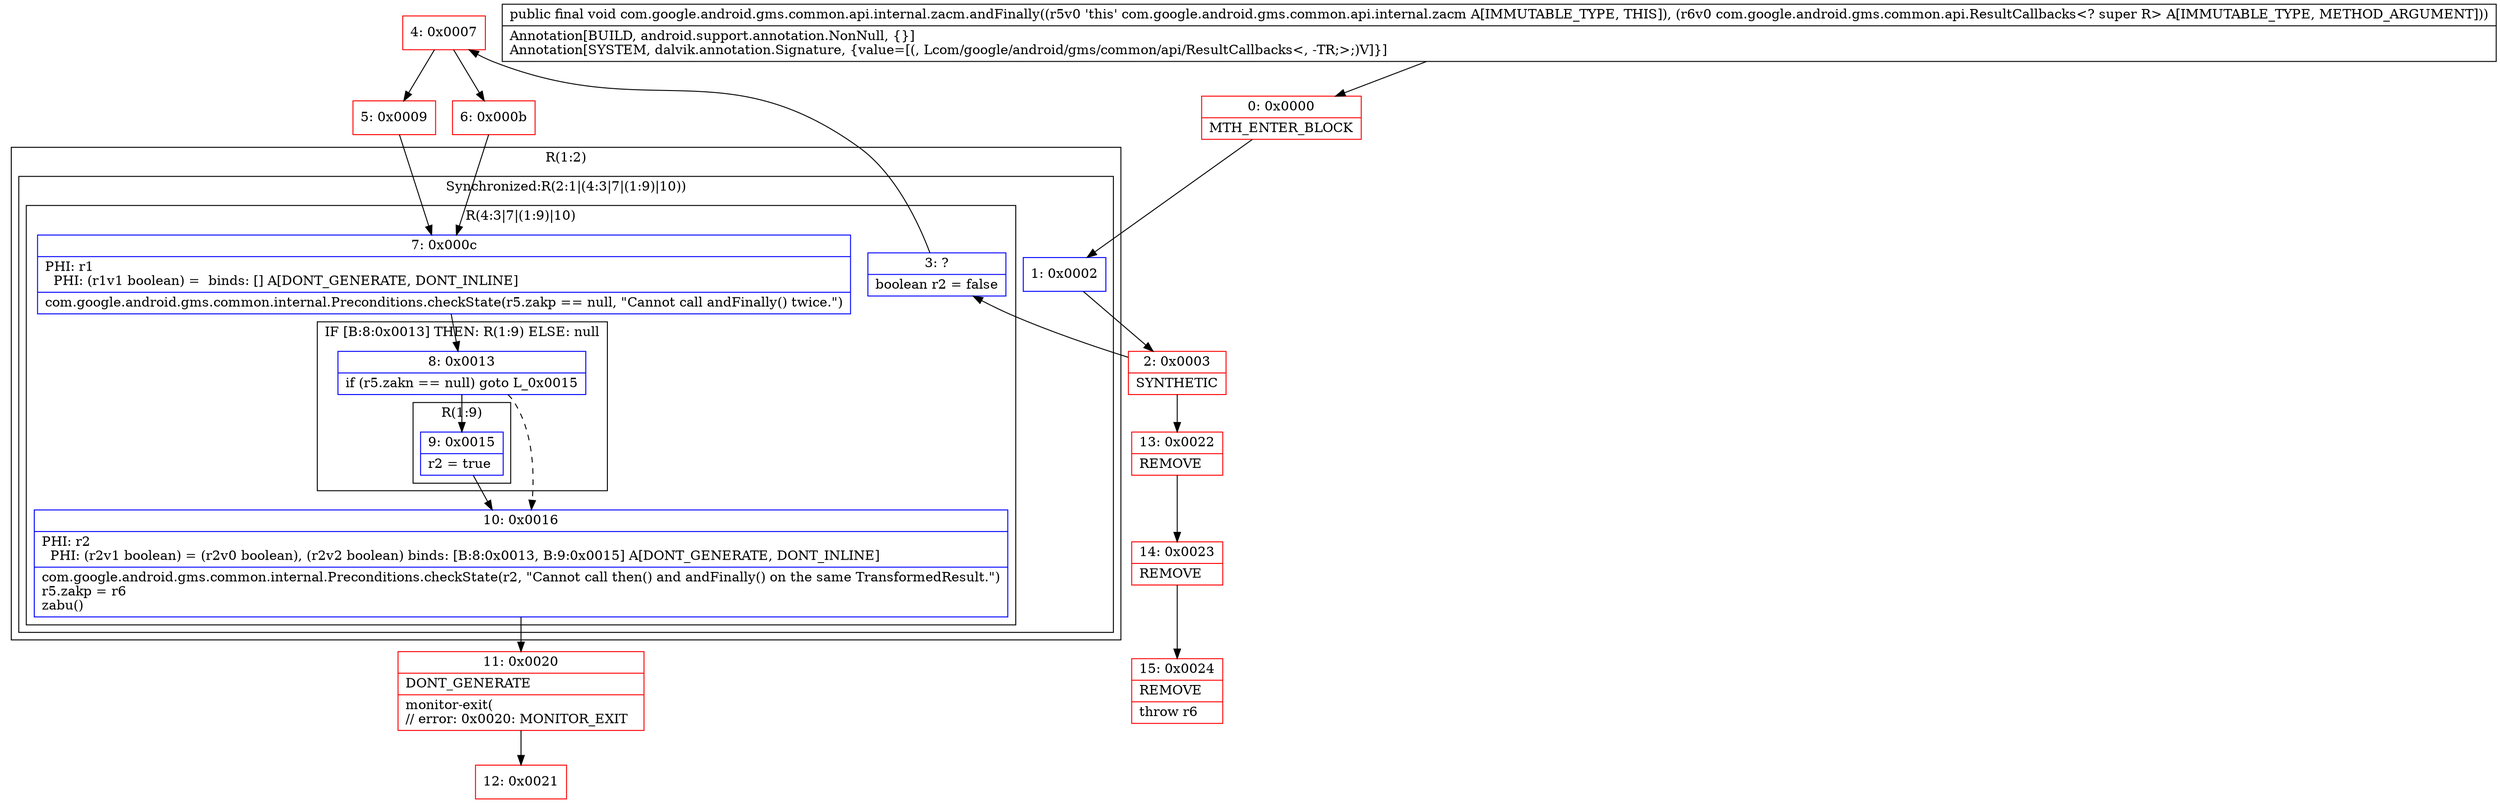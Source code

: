 digraph "CFG forcom.google.android.gms.common.api.internal.zacm.andFinally(Lcom\/google\/android\/gms\/common\/api\/ResultCallbacks;)V" {
subgraph cluster_Region_2031472471 {
label = "R(1:2)";
node [shape=record,color=blue];
subgraph cluster_SynchronizedRegion_1210429171 {
label = "Synchronized:R(2:1|(4:3|7|(1:9)|10))";
node [shape=record,color=blue];
Node_1 [shape=record,label="{1\:\ 0x0002}"];
subgraph cluster_Region_1413848 {
label = "R(4:3|7|(1:9)|10)";
node [shape=record,color=blue];
Node_3 [shape=record,label="{3\:\ ?|boolean r2 = false\l}"];
Node_7 [shape=record,label="{7\:\ 0x000c|PHI: r1 \l  PHI: (r1v1 boolean) =  binds: [] A[DONT_GENERATE, DONT_INLINE]\l|com.google.android.gms.common.internal.Preconditions.checkState(r5.zakp == null, \"Cannot call andFinally() twice.\")\l}"];
subgraph cluster_IfRegion_2035466453 {
label = "IF [B:8:0x0013] THEN: R(1:9) ELSE: null";
node [shape=record,color=blue];
Node_8 [shape=record,label="{8\:\ 0x0013|if (r5.zakn == null) goto L_0x0015\l}"];
subgraph cluster_Region_691275682 {
label = "R(1:9)";
node [shape=record,color=blue];
Node_9 [shape=record,label="{9\:\ 0x0015|r2 = true\l}"];
}
}
Node_10 [shape=record,label="{10\:\ 0x0016|PHI: r2 \l  PHI: (r2v1 boolean) = (r2v0 boolean), (r2v2 boolean) binds: [B:8:0x0013, B:9:0x0015] A[DONT_GENERATE, DONT_INLINE]\l|com.google.android.gms.common.internal.Preconditions.checkState(r2, \"Cannot call then() and andFinally() on the same TransformedResult.\")\lr5.zakp = r6\lzabu()\l}"];
}
}
}
Node_0 [shape=record,color=red,label="{0\:\ 0x0000|MTH_ENTER_BLOCK\l}"];
Node_2 [shape=record,color=red,label="{2\:\ 0x0003|SYNTHETIC\l}"];
Node_4 [shape=record,color=red,label="{4\:\ 0x0007}"];
Node_5 [shape=record,color=red,label="{5\:\ 0x0009}"];
Node_6 [shape=record,color=red,label="{6\:\ 0x000b}"];
Node_11 [shape=record,color=red,label="{11\:\ 0x0020|DONT_GENERATE\l|monitor\-exit(\l\/\/ error: 0x0020: MONITOR_EXIT  \l}"];
Node_12 [shape=record,color=red,label="{12\:\ 0x0021}"];
Node_13 [shape=record,color=red,label="{13\:\ 0x0022|REMOVE\l}"];
Node_14 [shape=record,color=red,label="{14\:\ 0x0023|REMOVE\l}"];
Node_15 [shape=record,color=red,label="{15\:\ 0x0024|REMOVE\l|throw r6\l}"];
MethodNode[shape=record,label="{public final void com.google.android.gms.common.api.internal.zacm.andFinally((r5v0 'this' com.google.android.gms.common.api.internal.zacm A[IMMUTABLE_TYPE, THIS]), (r6v0 com.google.android.gms.common.api.ResultCallbacks\<? super R\> A[IMMUTABLE_TYPE, METHOD_ARGUMENT]))  | Annotation[BUILD, android.support.annotation.NonNull, \{\}]\lAnnotation[SYSTEM, dalvik.annotation.Signature, \{value=[(, Lcom\/google\/android\/gms\/common\/api\/ResultCallbacks\<, \-TR;\>;)V]\}]\l}"];
MethodNode -> Node_0;
Node_1 -> Node_2;
Node_3 -> Node_4;
Node_7 -> Node_8;
Node_8 -> Node_9;
Node_8 -> Node_10[style=dashed];
Node_9 -> Node_10;
Node_10 -> Node_11;
Node_0 -> Node_1;
Node_2 -> Node_3;
Node_2 -> Node_13;
Node_4 -> Node_5;
Node_4 -> Node_6;
Node_5 -> Node_7;
Node_6 -> Node_7;
Node_11 -> Node_12;
Node_13 -> Node_14;
Node_14 -> Node_15;
}

